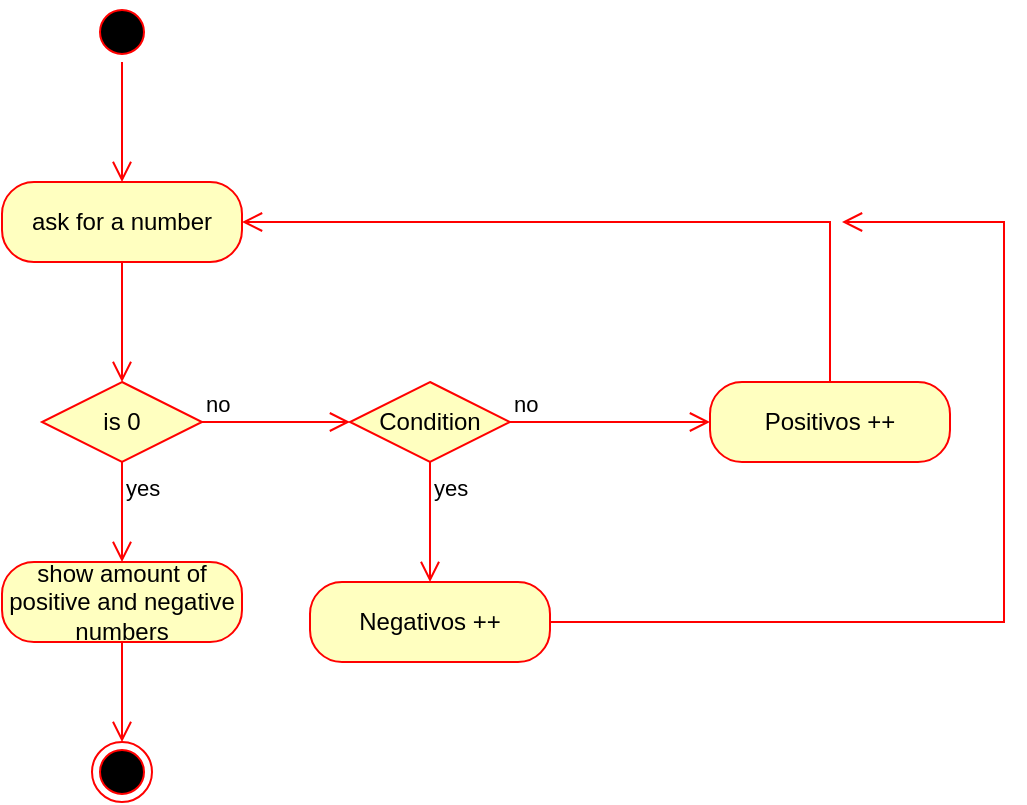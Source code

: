 <mxfile version="24.8.3">
  <diagram name="Página-1" id="2UFubnlOPNcLVtzOg3cz">
    <mxGraphModel dx="1050" dy="537" grid="1" gridSize="10" guides="1" tooltips="1" connect="1" arrows="1" fold="1" page="1" pageScale="1" pageWidth="827" pageHeight="1169" math="0" shadow="0">
      <root>
        <mxCell id="0" />
        <mxCell id="1" parent="0" />
        <mxCell id="_EsddS5Bf2NKWoMxNWcP-4" value="" style="ellipse;html=1;shape=startState;fillColor=#000000;strokeColor=#ff0000;" parent="1" vertex="1">
          <mxGeometry x="105" y="60" width="30" height="30" as="geometry" />
        </mxCell>
        <mxCell id="_EsddS5Bf2NKWoMxNWcP-5" value="" style="edgeStyle=orthogonalEdgeStyle;html=1;verticalAlign=bottom;endArrow=open;endSize=8;strokeColor=#ff0000;rounded=0;" parent="1" source="_EsddS5Bf2NKWoMxNWcP-4" edge="1">
          <mxGeometry relative="1" as="geometry">
            <mxPoint x="120" y="150" as="targetPoint" />
          </mxGeometry>
        </mxCell>
        <mxCell id="_EsddS5Bf2NKWoMxNWcP-6" value="ask for a number" style="rounded=1;whiteSpace=wrap;html=1;arcSize=40;fontColor=#000000;fillColor=#ffffc0;strokeColor=#ff0000;" parent="1" vertex="1">
          <mxGeometry x="60" y="150" width="120" height="40" as="geometry" />
        </mxCell>
        <mxCell id="_EsddS5Bf2NKWoMxNWcP-7" value="" style="edgeStyle=orthogonalEdgeStyle;html=1;verticalAlign=bottom;endArrow=open;endSize=8;strokeColor=#ff0000;rounded=0;entryX=0.5;entryY=0;entryDx=0;entryDy=0;" parent="1" source="_EsddS5Bf2NKWoMxNWcP-6" target="_EsddS5Bf2NKWoMxNWcP-8" edge="1">
          <mxGeometry relative="1" as="geometry">
            <mxPoint x="135" y="280" as="targetPoint" />
          </mxGeometry>
        </mxCell>
        <mxCell id="_EsddS5Bf2NKWoMxNWcP-8" value="is 0" style="rhombus;whiteSpace=wrap;html=1;fontColor=#000000;fillColor=#ffffc0;strokeColor=#ff0000;" parent="1" vertex="1">
          <mxGeometry x="80" y="250" width="80" height="40" as="geometry" />
        </mxCell>
        <mxCell id="_EsddS5Bf2NKWoMxNWcP-9" value="no" style="edgeStyle=orthogonalEdgeStyle;html=1;align=left;verticalAlign=bottom;endArrow=open;endSize=8;strokeColor=#ff0000;rounded=0;entryX=0;entryY=0.5;entryDx=0;entryDy=0;" parent="1" source="_EsddS5Bf2NKWoMxNWcP-8" target="zhSRWIegr8WeT96bVTd5-8" edge="1">
          <mxGeometry x="-1" relative="1" as="geometry">
            <mxPoint x="260" y="270" as="targetPoint" />
            <Array as="points">
              <mxPoint x="220" y="270" />
              <mxPoint x="220" y="270" />
            </Array>
          </mxGeometry>
        </mxCell>
        <mxCell id="_EsddS5Bf2NKWoMxNWcP-10" value="yes" style="edgeStyle=orthogonalEdgeStyle;html=1;align=left;verticalAlign=top;endArrow=open;endSize=8;strokeColor=#ff0000;rounded=0;" parent="1" source="_EsddS5Bf2NKWoMxNWcP-8" target="_EsddS5Bf2NKWoMxNWcP-27" edge="1">
          <mxGeometry x="-1" relative="1" as="geometry">
            <mxPoint x="120" y="350" as="targetPoint" />
          </mxGeometry>
        </mxCell>
        <mxCell id="_EsddS5Bf2NKWoMxNWcP-22" value="" style="ellipse;html=1;shape=endState;fillColor=#000000;strokeColor=#ff0000;" parent="1" vertex="1">
          <mxGeometry x="105" y="430" width="30" height="30" as="geometry" />
        </mxCell>
        <mxCell id="_EsddS5Bf2NKWoMxNWcP-27" value="show amount of positive and negative numbers" style="rounded=1;whiteSpace=wrap;html=1;arcSize=40;fontColor=#000000;fillColor=#ffffc0;strokeColor=#ff0000;" parent="1" vertex="1">
          <mxGeometry x="60" y="340" width="120" height="40" as="geometry" />
        </mxCell>
        <mxCell id="_EsddS5Bf2NKWoMxNWcP-29" value="" style="edgeStyle=orthogonalEdgeStyle;html=1;verticalAlign=bottom;endArrow=open;endSize=8;strokeColor=#ff0000;rounded=0;entryX=0.5;entryY=0;entryDx=0;entryDy=0;exitX=0.5;exitY=1;exitDx=0;exitDy=0;" parent="1" source="_EsddS5Bf2NKWoMxNWcP-27" target="_EsddS5Bf2NKWoMxNWcP-22" edge="1">
          <mxGeometry relative="1" as="geometry">
            <mxPoint x="130" y="260" as="targetPoint" />
            <mxPoint x="130" y="200" as="sourcePoint" />
          </mxGeometry>
        </mxCell>
        <mxCell id="zhSRWIegr8WeT96bVTd5-8" value="Condition" style="rhombus;whiteSpace=wrap;html=1;fontColor=#000000;fillColor=#ffffc0;strokeColor=#ff0000;" vertex="1" parent="1">
          <mxGeometry x="234" y="250" width="80" height="40" as="geometry" />
        </mxCell>
        <mxCell id="zhSRWIegr8WeT96bVTd5-9" value="no" style="edgeStyle=orthogonalEdgeStyle;html=1;align=left;verticalAlign=bottom;endArrow=open;endSize=8;strokeColor=#ff0000;rounded=0;" edge="1" source="zhSRWIegr8WeT96bVTd5-8" parent="1">
          <mxGeometry x="-1" relative="1" as="geometry">
            <mxPoint x="414" y="270" as="targetPoint" />
          </mxGeometry>
        </mxCell>
        <mxCell id="zhSRWIegr8WeT96bVTd5-10" value="yes" style="edgeStyle=orthogonalEdgeStyle;html=1;align=left;verticalAlign=top;endArrow=open;endSize=8;strokeColor=#ff0000;rounded=0;" edge="1" source="zhSRWIegr8WeT96bVTd5-8" parent="1">
          <mxGeometry x="-1" relative="1" as="geometry">
            <mxPoint x="274" y="350" as="targetPoint" />
          </mxGeometry>
        </mxCell>
        <mxCell id="zhSRWIegr8WeT96bVTd5-11" value="Positivos ++" style="rounded=1;whiteSpace=wrap;html=1;arcSize=40;fontColor=#000000;fillColor=#ffffc0;strokeColor=#ff0000;" vertex="1" parent="1">
          <mxGeometry x="414" y="250" width="120" height="40" as="geometry" />
        </mxCell>
        <mxCell id="zhSRWIegr8WeT96bVTd5-12" value="" style="edgeStyle=orthogonalEdgeStyle;html=1;verticalAlign=bottom;endArrow=open;endSize=8;strokeColor=#ff0000;rounded=0;entryX=1;entryY=0.5;entryDx=0;entryDy=0;" edge="1" source="zhSRWIegr8WeT96bVTd5-11" parent="1" target="_EsddS5Bf2NKWoMxNWcP-6">
          <mxGeometry relative="1" as="geometry">
            <mxPoint x="474" y="350" as="targetPoint" />
            <Array as="points">
              <mxPoint x="474" y="170" />
            </Array>
          </mxGeometry>
        </mxCell>
        <mxCell id="zhSRWIegr8WeT96bVTd5-13" value="Negativos ++" style="rounded=1;whiteSpace=wrap;html=1;arcSize=40;fontColor=#000000;fillColor=#ffffc0;strokeColor=#ff0000;" vertex="1" parent="1">
          <mxGeometry x="214" y="350" width="120" height="40" as="geometry" />
        </mxCell>
        <mxCell id="zhSRWIegr8WeT96bVTd5-14" value="" style="edgeStyle=orthogonalEdgeStyle;html=1;verticalAlign=bottom;endArrow=open;endSize=8;strokeColor=#ff0000;rounded=0;" edge="1" source="zhSRWIegr8WeT96bVTd5-13" parent="1">
          <mxGeometry relative="1" as="geometry">
            <mxPoint x="480" y="170" as="targetPoint" />
            <Array as="points">
              <mxPoint x="561" y="370" />
            </Array>
          </mxGeometry>
        </mxCell>
      </root>
    </mxGraphModel>
  </diagram>
</mxfile>
